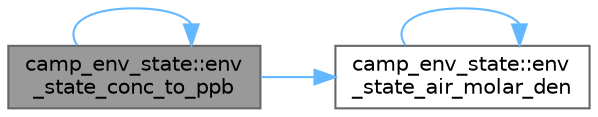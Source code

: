 digraph "camp_env_state::env_state_conc_to_ppb"
{
 // LATEX_PDF_SIZE
  bgcolor="transparent";
  edge [fontname=Helvetica,fontsize=10,labelfontname=Helvetica,labelfontsize=10];
  node [fontname=Helvetica,fontsize=10,shape=box,height=0.2,width=0.4];
  rankdir="LR";
  Node1 [label="camp_env_state::env\l_state_conc_to_ppb",height=0.2,width=0.4,color="gray40", fillcolor="grey60", style="filled", fontcolor="black",tooltip="Convert (molecules m^{-3}) to (ppb)."];
  Node1 -> Node2 [color="steelblue1",style="solid"];
  Node2 [label="camp_env_state::env\l_state_air_molar_den",height=0.2,width=0.4,color="grey40", fillcolor="white", style="filled",URL="$namespacecamp__env__state.html#a1f549c4ca4ea9f5209b75fec899cb0a9",tooltip="Air molar density (mol m^{-3})."];
  Node2 -> Node2 [color="steelblue1",style="solid"];
  Node1 -> Node1 [color="steelblue1",style="solid"];
}
